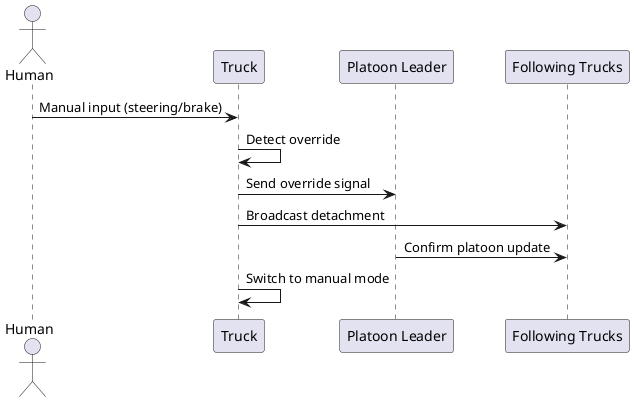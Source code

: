 @startuml
actor Human
participant Truck
participant "Platoon Leader" as Leader
participant "Following Trucks" as Followers

Human -> Truck: Manual input (steering/brake)
Truck -> Truck: Detect override
Truck -> Leader: Send override signal
Truck -> Followers: Broadcast detachment
Leader -> Followers: Confirm platoon update
Truck -> Truck: Switch to manual mode

@enduml